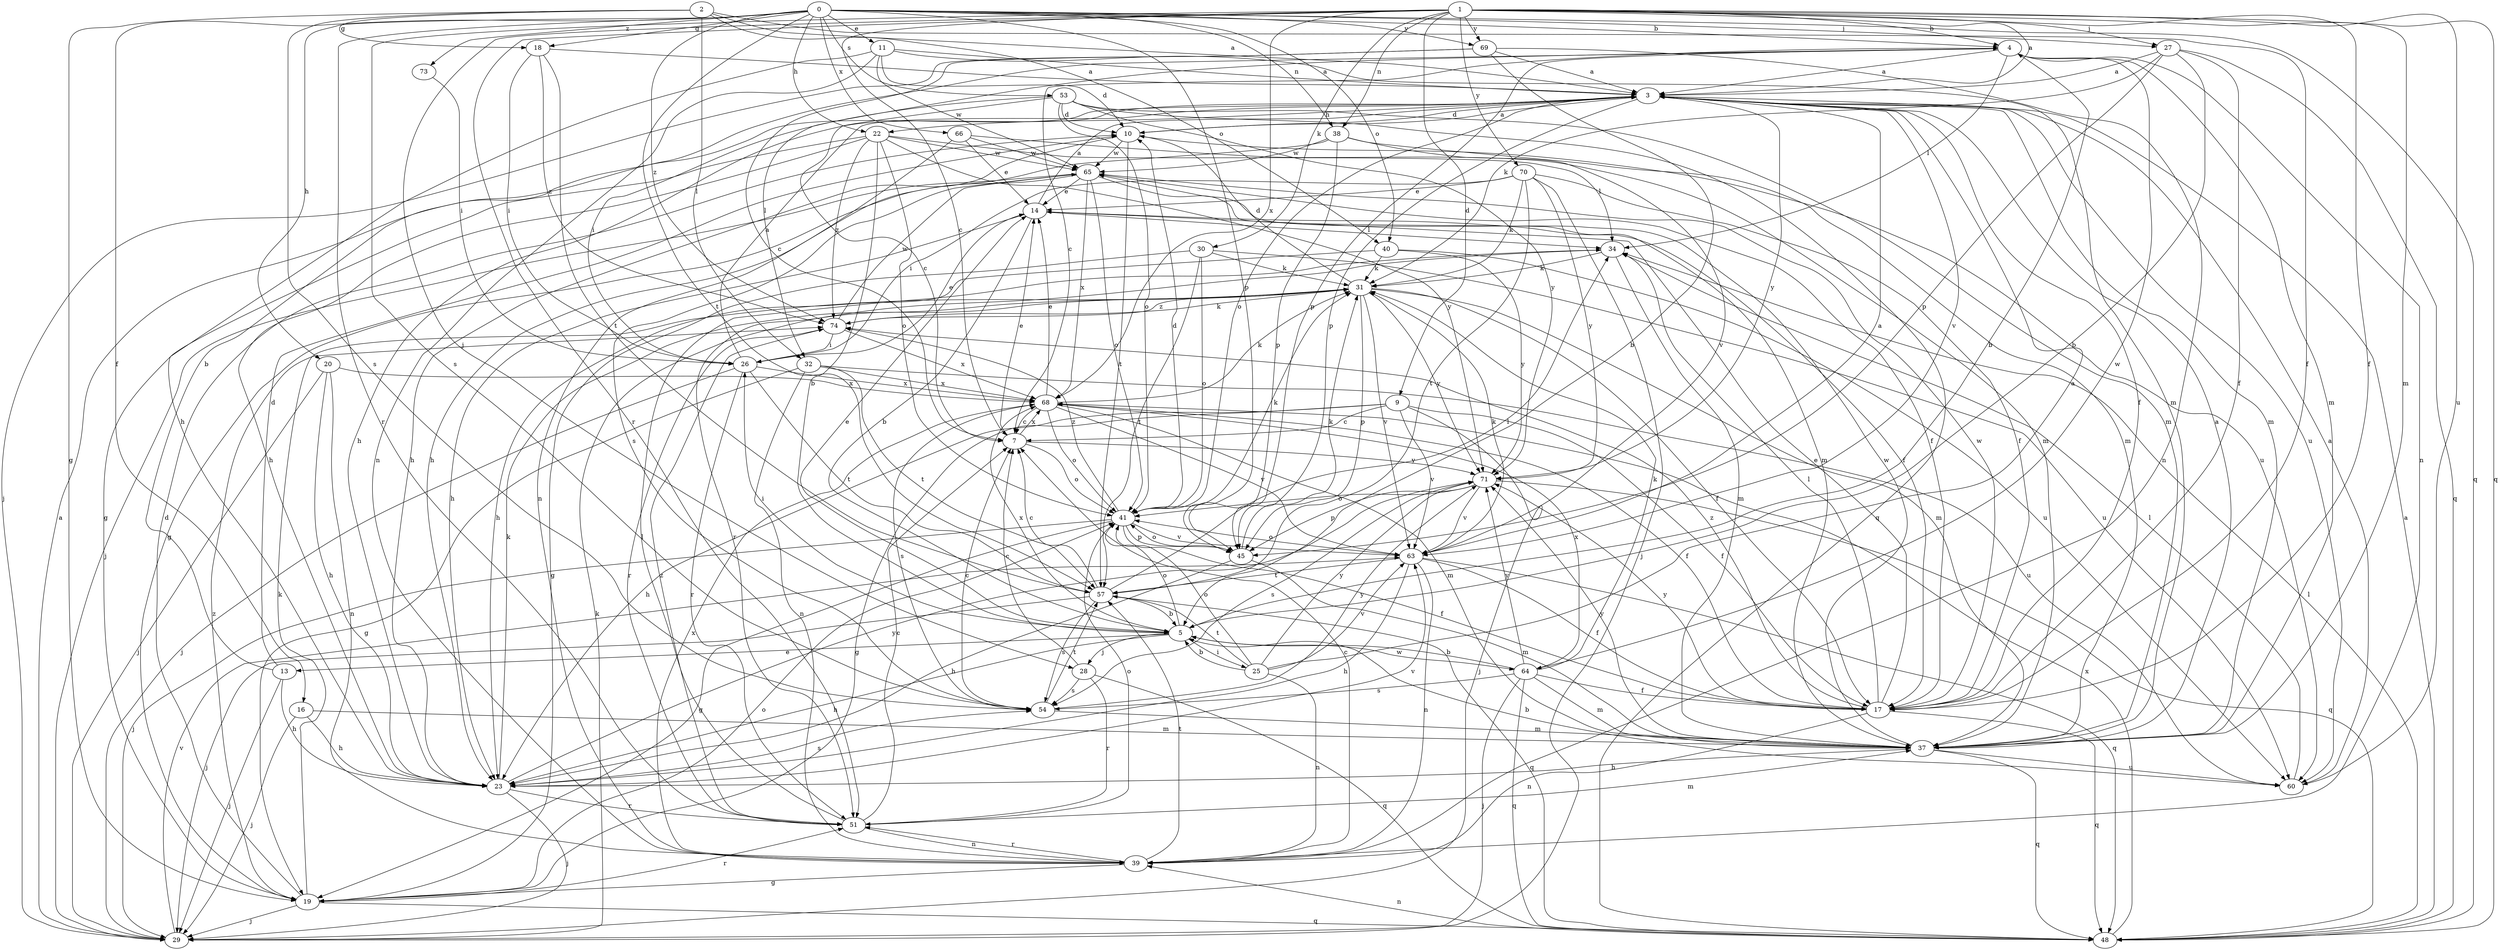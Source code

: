 strict digraph  {
0;
1;
2;
3;
4;
5;
7;
9;
10;
11;
13;
14;
16;
17;
18;
19;
20;
22;
23;
25;
26;
27;
28;
29;
30;
31;
32;
34;
37;
38;
39;
40;
41;
45;
48;
51;
53;
54;
57;
60;
63;
64;
65;
66;
68;
69;
70;
71;
73;
74;
0 -> 4  [label=b];
0 -> 11  [label=e];
0 -> 16  [label=f];
0 -> 18  [label=g];
0 -> 20  [label=h];
0 -> 22  [label=h];
0 -> 27  [label=j];
0 -> 38  [label=n];
0 -> 40  [label=o];
0 -> 45  [label=p];
0 -> 48  [label=q];
0 -> 51  [label=r];
0 -> 53  [label=s];
0 -> 57  [label=t];
0 -> 66  [label=x];
0 -> 69  [label=y];
0 -> 73  [label=z];
0 -> 74  [label=z];
1 -> 3  [label=a];
1 -> 4  [label=b];
1 -> 7  [label=c];
1 -> 9  [label=d];
1 -> 17  [label=f];
1 -> 27  [label=j];
1 -> 28  [label=j];
1 -> 30  [label=k];
1 -> 37  [label=m];
1 -> 38  [label=n];
1 -> 48  [label=q];
1 -> 51  [label=r];
1 -> 54  [label=s];
1 -> 60  [label=u];
1 -> 68  [label=x];
1 -> 69  [label=y];
1 -> 70  [label=y];
2 -> 3  [label=a];
2 -> 17  [label=f];
2 -> 18  [label=g];
2 -> 19  [label=g];
2 -> 32  [label=l];
2 -> 40  [label=o];
2 -> 54  [label=s];
3 -> 10  [label=d];
3 -> 17  [label=f];
3 -> 22  [label=h];
3 -> 23  [label=h];
3 -> 37  [label=m];
3 -> 41  [label=o];
3 -> 45  [label=p];
3 -> 60  [label=u];
3 -> 63  [label=v];
3 -> 71  [label=y];
4 -> 3  [label=a];
4 -> 7  [label=c];
4 -> 32  [label=l];
4 -> 34  [label=l];
4 -> 37  [label=m];
4 -> 39  [label=n];
4 -> 45  [label=p];
4 -> 64  [label=w];
5 -> 4  [label=b];
5 -> 13  [label=e];
5 -> 14  [label=e];
5 -> 23  [label=h];
5 -> 25  [label=i];
5 -> 26  [label=i];
5 -> 28  [label=j];
5 -> 41  [label=o];
5 -> 64  [label=w];
5 -> 68  [label=x];
7 -> 14  [label=e];
7 -> 41  [label=o];
7 -> 68  [label=x];
7 -> 71  [label=y];
9 -> 7  [label=c];
9 -> 17  [label=f];
9 -> 19  [label=g];
9 -> 23  [label=h];
9 -> 29  [label=j];
9 -> 63  [label=v];
10 -> 3  [label=a];
10 -> 23  [label=h];
10 -> 57  [label=t];
10 -> 60  [label=u];
10 -> 65  [label=w];
11 -> 3  [label=a];
11 -> 10  [label=d];
11 -> 23  [label=h];
11 -> 37  [label=m];
11 -> 39  [label=n];
11 -> 65  [label=w];
13 -> 4  [label=b];
13 -> 10  [label=d];
13 -> 23  [label=h];
13 -> 29  [label=j];
14 -> 3  [label=a];
14 -> 5  [label=b];
14 -> 17  [label=f];
14 -> 23  [label=h];
14 -> 34  [label=l];
16 -> 23  [label=h];
16 -> 29  [label=j];
16 -> 37  [label=m];
17 -> 14  [label=e];
17 -> 34  [label=l];
17 -> 39  [label=n];
17 -> 48  [label=q];
17 -> 65  [label=w];
17 -> 71  [label=y];
17 -> 74  [label=z];
18 -> 3  [label=a];
18 -> 26  [label=i];
18 -> 57  [label=t];
18 -> 74  [label=z];
19 -> 10  [label=d];
19 -> 29  [label=j];
19 -> 31  [label=k];
19 -> 41  [label=o];
19 -> 48  [label=q];
19 -> 51  [label=r];
19 -> 74  [label=z];
20 -> 23  [label=h];
20 -> 29  [label=j];
20 -> 39  [label=n];
20 -> 68  [label=x];
22 -> 5  [label=b];
22 -> 19  [label=g];
22 -> 23  [label=h];
22 -> 34  [label=l];
22 -> 41  [label=o];
22 -> 65  [label=w];
22 -> 71  [label=y];
22 -> 74  [label=z];
23 -> 29  [label=j];
23 -> 31  [label=k];
23 -> 51  [label=r];
23 -> 54  [label=s];
23 -> 63  [label=v];
23 -> 71  [label=y];
25 -> 3  [label=a];
25 -> 5  [label=b];
25 -> 39  [label=n];
25 -> 41  [label=o];
25 -> 57  [label=t];
25 -> 63  [label=v];
25 -> 71  [label=y];
26 -> 3  [label=a];
26 -> 14  [label=e];
26 -> 29  [label=j];
26 -> 51  [label=r];
26 -> 57  [label=t];
26 -> 68  [label=x];
27 -> 3  [label=a];
27 -> 5  [label=b];
27 -> 17  [label=f];
27 -> 31  [label=k];
27 -> 45  [label=p];
27 -> 48  [label=q];
28 -> 7  [label=c];
28 -> 48  [label=q];
28 -> 51  [label=r];
28 -> 54  [label=s];
29 -> 3  [label=a];
29 -> 31  [label=k];
29 -> 63  [label=v];
30 -> 19  [label=g];
30 -> 31  [label=k];
30 -> 41  [label=o];
30 -> 57  [label=t];
30 -> 60  [label=u];
31 -> 10  [label=d];
31 -> 17  [label=f];
31 -> 37  [label=m];
31 -> 45  [label=p];
31 -> 63  [label=v];
31 -> 71  [label=y];
31 -> 74  [label=z];
32 -> 19  [label=g];
32 -> 39  [label=n];
32 -> 57  [label=t];
32 -> 60  [label=u];
32 -> 68  [label=x];
34 -> 31  [label=k];
34 -> 37  [label=m];
34 -> 51  [label=r];
37 -> 3  [label=a];
37 -> 23  [label=h];
37 -> 48  [label=q];
37 -> 60  [label=u];
37 -> 65  [label=w];
37 -> 71  [label=y];
38 -> 23  [label=h];
38 -> 37  [label=m];
38 -> 45  [label=p];
38 -> 63  [label=v];
38 -> 65  [label=w];
39 -> 7  [label=c];
39 -> 19  [label=g];
39 -> 51  [label=r];
39 -> 57  [label=t];
39 -> 68  [label=x];
40 -> 23  [label=h];
40 -> 31  [label=k];
40 -> 60  [label=u];
40 -> 71  [label=y];
41 -> 10  [label=d];
41 -> 17  [label=f];
41 -> 19  [label=g];
41 -> 29  [label=j];
41 -> 31  [label=k];
41 -> 45  [label=p];
41 -> 63  [label=v];
41 -> 74  [label=z];
45 -> 23  [label=h];
45 -> 31  [label=k];
45 -> 37  [label=m];
45 -> 41  [label=o];
48 -> 3  [label=a];
48 -> 34  [label=l];
48 -> 39  [label=n];
48 -> 68  [label=x];
51 -> 7  [label=c];
51 -> 34  [label=l];
51 -> 37  [label=m];
51 -> 39  [label=n];
51 -> 41  [label=o];
51 -> 74  [label=z];
53 -> 7  [label=c];
53 -> 10  [label=d];
53 -> 26  [label=i];
53 -> 37  [label=m];
53 -> 41  [label=o];
53 -> 48  [label=q];
53 -> 71  [label=y];
54 -> 7  [label=c];
54 -> 37  [label=m];
54 -> 57  [label=t];
54 -> 71  [label=y];
57 -> 5  [label=b];
57 -> 7  [label=c];
57 -> 29  [label=j];
57 -> 34  [label=l];
57 -> 48  [label=q];
57 -> 54  [label=s];
60 -> 3  [label=a];
60 -> 5  [label=b];
60 -> 34  [label=l];
63 -> 3  [label=a];
63 -> 17  [label=f];
63 -> 23  [label=h];
63 -> 31  [label=k];
63 -> 39  [label=n];
63 -> 41  [label=o];
63 -> 48  [label=q];
63 -> 57  [label=t];
64 -> 5  [label=b];
64 -> 17  [label=f];
64 -> 29  [label=j];
64 -> 31  [label=k];
64 -> 37  [label=m];
64 -> 48  [label=q];
64 -> 54  [label=s];
64 -> 68  [label=x];
64 -> 71  [label=y];
65 -> 14  [label=e];
65 -> 17  [label=f];
65 -> 19  [label=g];
65 -> 29  [label=j];
65 -> 37  [label=m];
65 -> 41  [label=o];
65 -> 54  [label=s];
65 -> 68  [label=x];
66 -> 14  [label=e];
66 -> 37  [label=m];
66 -> 39  [label=n];
66 -> 65  [label=w];
68 -> 7  [label=c];
68 -> 14  [label=e];
68 -> 17  [label=f];
68 -> 31  [label=k];
68 -> 37  [label=m];
68 -> 41  [label=o];
68 -> 54  [label=s];
68 -> 63  [label=v];
69 -> 3  [label=a];
69 -> 5  [label=b];
69 -> 7  [label=c];
69 -> 29  [label=j];
69 -> 39  [label=n];
70 -> 14  [label=e];
70 -> 17  [label=f];
70 -> 26  [label=i];
70 -> 29  [label=j];
70 -> 31  [label=k];
70 -> 57  [label=t];
70 -> 71  [label=y];
71 -> 41  [label=o];
71 -> 45  [label=p];
71 -> 48  [label=q];
71 -> 54  [label=s];
71 -> 63  [label=v];
73 -> 26  [label=i];
74 -> 26  [label=i];
74 -> 31  [label=k];
74 -> 51  [label=r];
74 -> 65  [label=w];
74 -> 68  [label=x];
}
